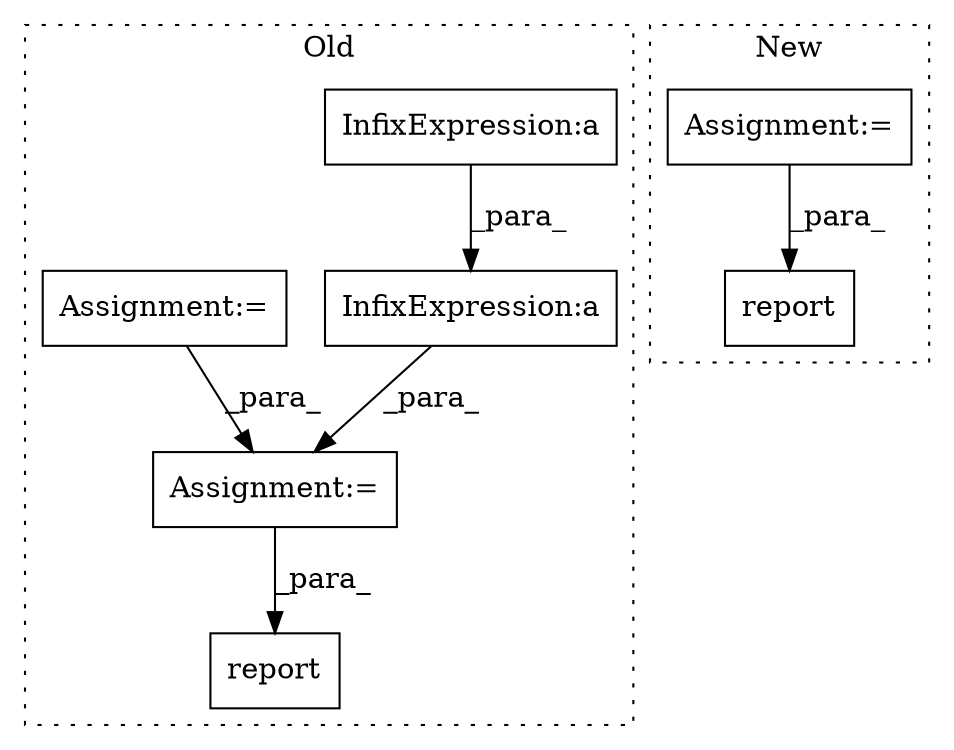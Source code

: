 digraph G {
subgraph cluster0 {
1 [label="report" a="32" s="6214,6272" l="7,1" shape="box"];
3 [label="Assignment:=" a="7" s="6014" l="1" shape="box"];
5 [label="InfixExpression:a" a="27" s="6127" l="3" shape="box"];
6 [label="InfixExpression:a" a="27" s="6172" l="3" shape="box"];
7 [label="Assignment:=" a="7" s="5906" l="1" shape="box"];
label = "Old";
style="dotted";
}
subgraph cluster1 {
2 [label="report" a="32" s="5106,5219" l="7,1" shape="box"];
4 [label="Assignment:=" a="7" s="4716" l="1" shape="box"];
label = "New";
style="dotted";
}
3 -> 1 [label="_para_"];
4 -> 2 [label="_para_"];
5 -> 6 [label="_para_"];
6 -> 3 [label="_para_"];
7 -> 3 [label="_para_"];
}